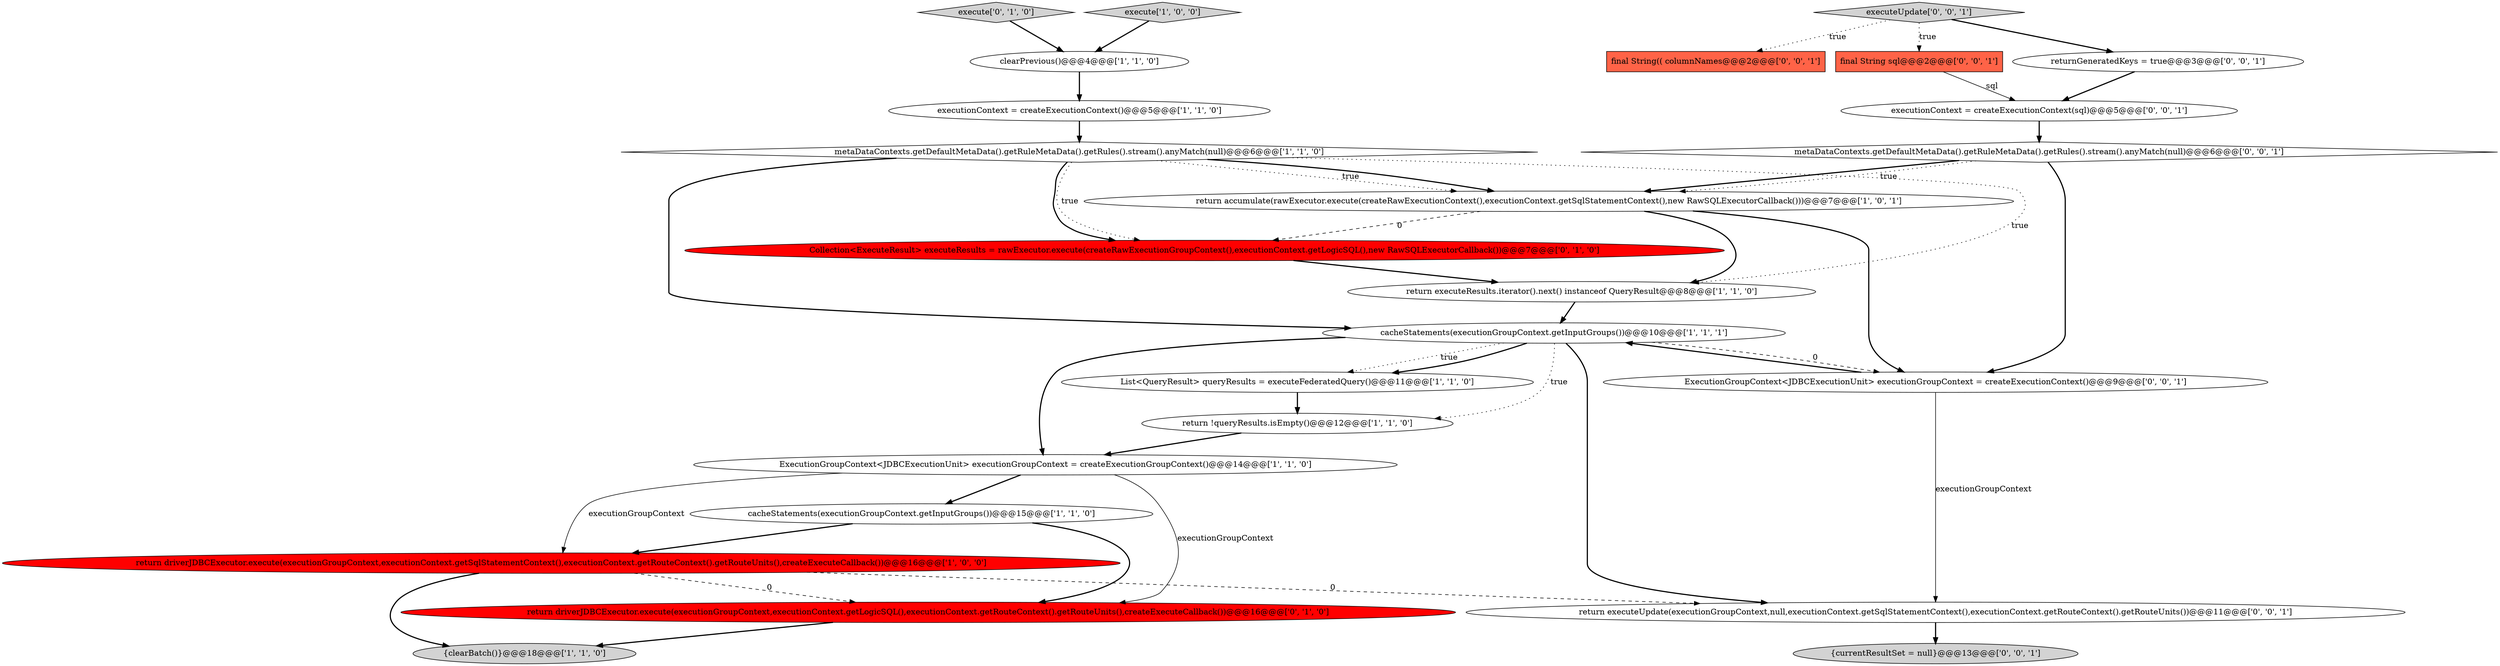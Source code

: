 digraph {
4 [style = filled, label = "return driverJDBCExecutor.execute(executionGroupContext,executionContext.getSqlStatementContext(),executionContext.getRouteContext().getRouteUnits(),createExecuteCallback())@@@16@@@['1', '0', '0']", fillcolor = red, shape = ellipse image = "AAA1AAABBB1BBB"];
7 [style = filled, label = "clearPrevious()@@@4@@@['1', '1', '0']", fillcolor = white, shape = ellipse image = "AAA0AAABBB1BBB"];
9 [style = filled, label = "return !queryResults.isEmpty()@@@12@@@['1', '1', '0']", fillcolor = white, shape = ellipse image = "AAA0AAABBB1BBB"];
21 [style = filled, label = "{currentResultSet = null}@@@13@@@['0', '0', '1']", fillcolor = lightgray, shape = ellipse image = "AAA0AAABBB3BBB"];
3 [style = filled, label = "execute['1', '0', '0']", fillcolor = lightgray, shape = diamond image = "AAA0AAABBB1BBB"];
0 [style = filled, label = "metaDataContexts.getDefaultMetaData().getRuleMetaData().getRules().stream().anyMatch(null)@@@6@@@['1', '1', '0']", fillcolor = white, shape = diamond image = "AAA0AAABBB1BBB"];
6 [style = filled, label = "return executeResults.iterator().next() instanceof QueryResult@@@8@@@['1', '1', '0']", fillcolor = white, shape = ellipse image = "AAA0AAABBB1BBB"];
24 [style = filled, label = "ExecutionGroupContext<JDBCExecutionUnit> executionGroupContext = createExecutionContext()@@@9@@@['0', '0', '1']", fillcolor = white, shape = ellipse image = "AAA0AAABBB3BBB"];
15 [style = filled, label = "Collection<ExecuteResult> executeResults = rawExecutor.execute(createRawExecutionGroupContext(),executionContext.getLogicSQL(),new RawSQLExecutorCallback())@@@7@@@['0', '1', '0']", fillcolor = red, shape = ellipse image = "AAA1AAABBB2BBB"];
13 [style = filled, label = "return driverJDBCExecutor.execute(executionGroupContext,executionContext.getLogicSQL(),executionContext.getRouteContext().getRouteUnits(),createExecuteCallback())@@@16@@@['0', '1', '0']", fillcolor = red, shape = ellipse image = "AAA1AAABBB2BBB"];
22 [style = filled, label = "metaDataContexts.getDefaultMetaData().getRuleMetaData().getRules().stream().anyMatch(null)@@@6@@@['0', '0', '1']", fillcolor = white, shape = diamond image = "AAA0AAABBB3BBB"];
17 [style = filled, label = "executionContext = createExecutionContext(sql)@@@5@@@['0', '0', '1']", fillcolor = white, shape = ellipse image = "AAA0AAABBB3BBB"];
14 [style = filled, label = "execute['0', '1', '0']", fillcolor = lightgray, shape = diamond image = "AAA0AAABBB2BBB"];
16 [style = filled, label = "returnGeneratedKeys = true@@@3@@@['0', '0', '1']", fillcolor = white, shape = ellipse image = "AAA0AAABBB3BBB"];
8 [style = filled, label = "return accumulate(rawExecutor.execute(createRawExecutionContext(),executionContext.getSqlStatementContext(),new RawSQLExecutorCallback()))@@@7@@@['1', '0', '1']", fillcolor = white, shape = ellipse image = "AAA0AAABBB1BBB"];
11 [style = filled, label = "{clearBatch()}@@@18@@@['1', '1', '0']", fillcolor = lightgray, shape = ellipse image = "AAA0AAABBB1BBB"];
1 [style = filled, label = "cacheStatements(executionGroupContext.getInputGroups())@@@15@@@['1', '1', '0']", fillcolor = white, shape = ellipse image = "AAA0AAABBB1BBB"];
10 [style = filled, label = "ExecutionGroupContext<JDBCExecutionUnit> executionGroupContext = createExecutionGroupContext()@@@14@@@['1', '1', '0']", fillcolor = white, shape = ellipse image = "AAA0AAABBB1BBB"];
5 [style = filled, label = "List<QueryResult> queryResults = executeFederatedQuery()@@@11@@@['1', '1', '0']", fillcolor = white, shape = ellipse image = "AAA0AAABBB1BBB"];
23 [style = filled, label = "final String sql@@@2@@@['0', '0', '1']", fillcolor = tomato, shape = box image = "AAA0AAABBB3BBB"];
20 [style = filled, label = "final String(( columnNames@@@2@@@['0', '0', '1']", fillcolor = tomato, shape = box image = "AAA0AAABBB3BBB"];
2 [style = filled, label = "cacheStatements(executionGroupContext.getInputGroups())@@@10@@@['1', '1', '1']", fillcolor = white, shape = ellipse image = "AAA0AAABBB1BBB"];
12 [style = filled, label = "executionContext = createExecutionContext()@@@5@@@['1', '1', '0']", fillcolor = white, shape = ellipse image = "AAA0AAABBB1BBB"];
18 [style = filled, label = "return executeUpdate(executionGroupContext,null,executionContext.getSqlStatementContext(),executionContext.getRouteContext().getRouteUnits())@@@11@@@['0', '0', '1']", fillcolor = white, shape = ellipse image = "AAA0AAABBB3BBB"];
19 [style = filled, label = "executeUpdate['0', '0', '1']", fillcolor = lightgray, shape = diamond image = "AAA0AAABBB3BBB"];
4->18 [style = dashed, label="0"];
1->4 [style = bold, label=""];
5->9 [style = bold, label=""];
24->2 [style = bold, label=""];
7->12 [style = bold, label=""];
0->15 [style = dotted, label="true"];
19->20 [style = dotted, label="true"];
8->15 [style = dashed, label="0"];
0->2 [style = bold, label=""];
19->23 [style = dotted, label="true"];
2->18 [style = bold, label=""];
8->6 [style = bold, label=""];
15->6 [style = bold, label=""];
10->13 [style = solid, label="executionGroupContext"];
16->17 [style = bold, label=""];
9->10 [style = bold, label=""];
17->22 [style = bold, label=""];
2->10 [style = bold, label=""];
0->6 [style = dotted, label="true"];
12->0 [style = bold, label=""];
13->11 [style = bold, label=""];
1->13 [style = bold, label=""];
0->15 [style = bold, label=""];
14->7 [style = bold, label=""];
19->16 [style = bold, label=""];
6->2 [style = bold, label=""];
23->17 [style = solid, label="sql"];
22->8 [style = bold, label=""];
0->8 [style = dotted, label="true"];
22->8 [style = dotted, label="true"];
24->18 [style = solid, label="executionGroupContext"];
2->9 [style = dotted, label="true"];
3->7 [style = bold, label=""];
10->4 [style = solid, label="executionGroupContext"];
0->8 [style = bold, label=""];
22->24 [style = bold, label=""];
18->21 [style = bold, label=""];
2->24 [style = dashed, label="0"];
2->5 [style = dotted, label="true"];
4->11 [style = bold, label=""];
10->1 [style = bold, label=""];
4->13 [style = dashed, label="0"];
2->5 [style = bold, label=""];
8->24 [style = bold, label=""];
}
